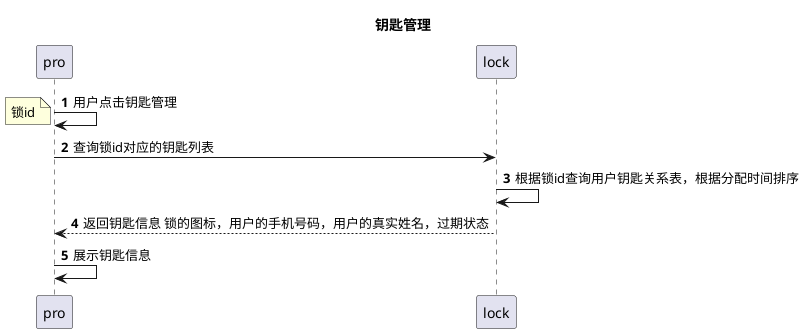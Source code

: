 @startuml
title:钥匙管理
autonumber
pro->pro:用户点击钥匙管理
note left:锁id
pro->lock:查询锁id对应的钥匙列表
lock->lock:根据锁id查询用户钥匙关系表，根据分配时间排序
lock-->pro:返回钥匙信息 锁的图标，用户的手机号码，用户的真实姓名，过期状态
pro->pro:展示钥匙信息
@enduml